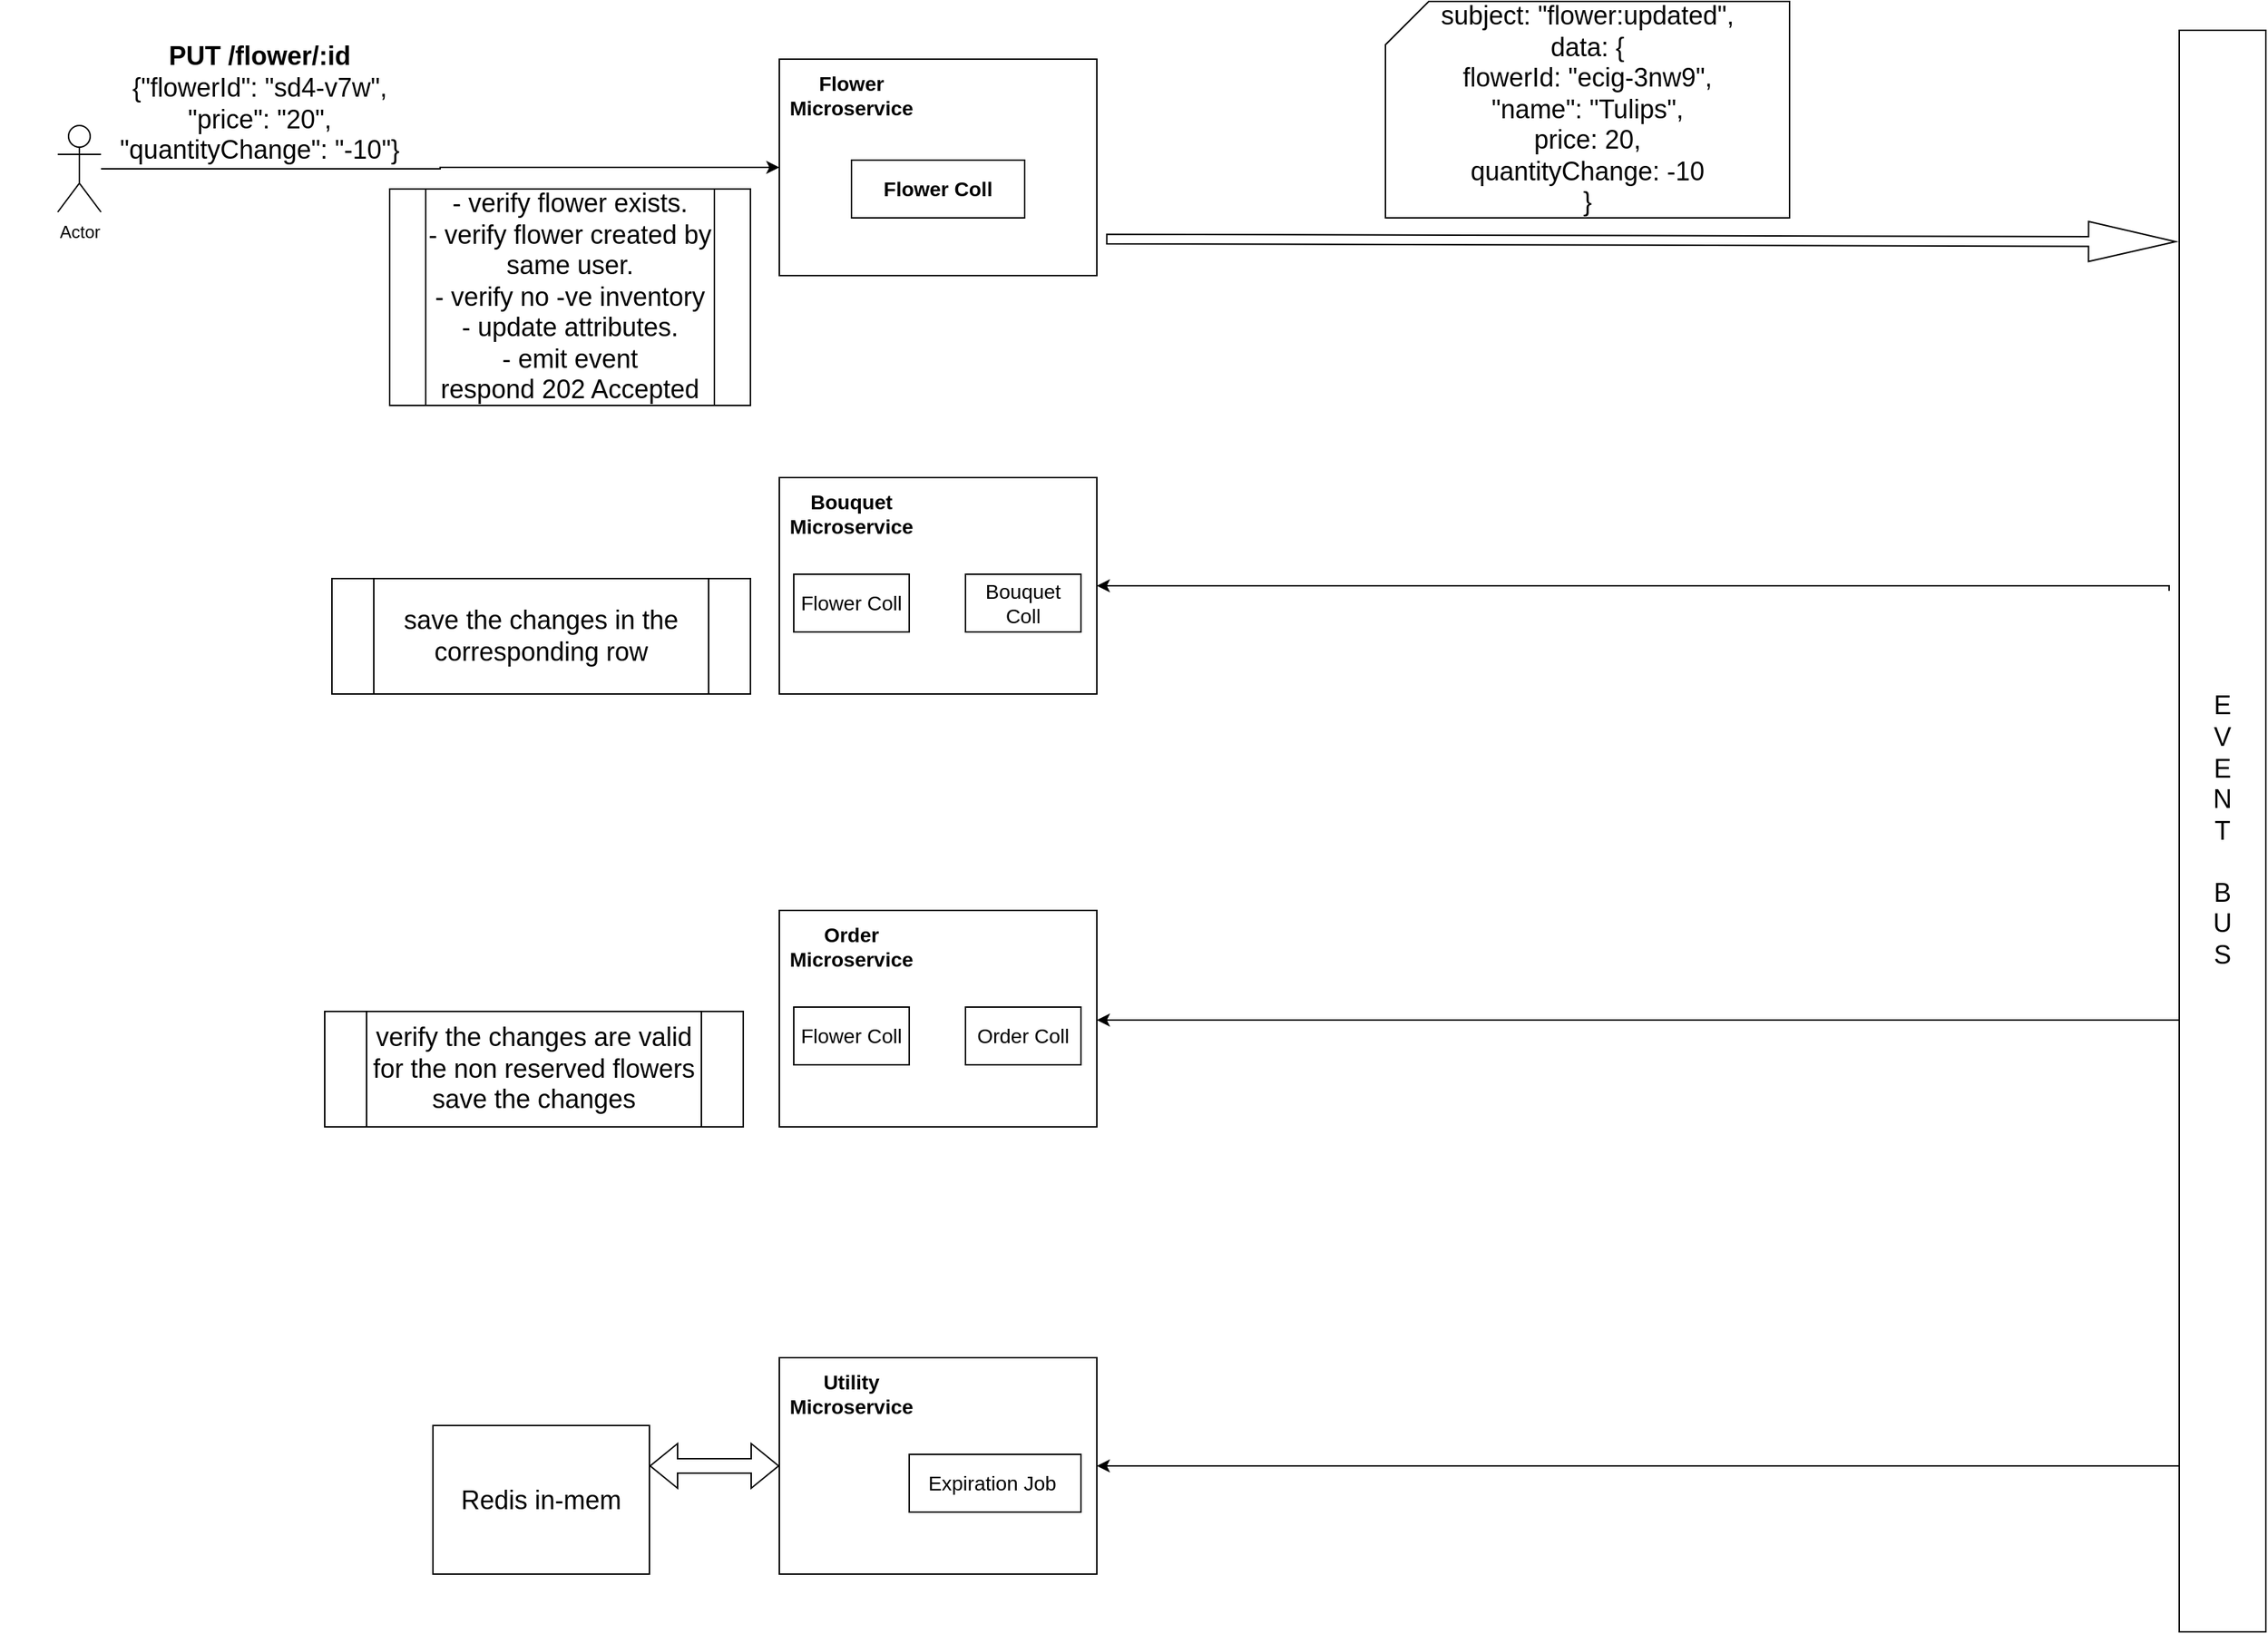 <mxfile version="19.0.3" type="device"><diagram id="z9EzCmLXQSxuZ-4Axso4" name="Page-1"><mxGraphModel dx="1577" dy="2377" grid="1" gridSize="10" guides="1" tooltips="1" connect="1" arrows="1" fold="1" page="1" pageScale="1" pageWidth="1654" pageHeight="1169" math="0" shadow="0"><root><mxCell id="0"/><mxCell id="1" parent="0"/><mxCell id="CZBQ9HR7Dfr9N-4URWu_-20" style="edgeStyle=orthogonalEdgeStyle;rounded=0;orthogonalLoop=1;jettySize=auto;html=1;entryX=0;entryY=0.5;entryDx=0;entryDy=0;fontSize=12;" parent="1" source="CZBQ9HR7Dfr9N-4URWu_-1" target="CZBQ9HR7Dfr9N-4URWu_-2" edge="1"><mxGeometry relative="1" as="geometry"/></mxCell><mxCell id="CZBQ9HR7Dfr9N-4URWu_-1" value="Actor" style="shape=umlActor;verticalLabelPosition=bottom;verticalAlign=top;html=1;outlineConnect=0;" parent="1" vertex="1"><mxGeometry x="40" y="-1074" width="30" height="60" as="geometry"/></mxCell><mxCell id="CZBQ9HR7Dfr9N-4URWu_-2" value="" style="rounded=0;whiteSpace=wrap;html=1;align=center;" parent="1" vertex="1"><mxGeometry x="540" y="-1120" width="220" height="150" as="geometry"/></mxCell><mxCell id="CZBQ9HR7Dfr9N-4URWu_-3" value="&lt;b&gt;&lt;font style=&quot;font-size: 14px;&quot;&gt;Flower Microservice&lt;/font&gt;&lt;/b&gt;" style="text;html=1;strokeColor=none;fillColor=none;align=center;verticalAlign=middle;whiteSpace=wrap;rounded=0;" parent="1" vertex="1"><mxGeometry x="560" y="-1110" width="60" height="30" as="geometry"/></mxCell><mxCell id="CZBQ9HR7Dfr9N-4URWu_-4" value="&lt;b&gt;&lt;font style=&quot;font-size: 14px;&quot;&gt;Flower Coll&lt;/font&gt;&lt;/b&gt;" style="rounded=0;whiteSpace=wrap;html=1;" parent="1" vertex="1"><mxGeometry x="590" y="-1050" width="120" height="40" as="geometry"/></mxCell><mxCell id="CZBQ9HR7Dfr9N-4URWu_-5" value="" style="rounded=0;whiteSpace=wrap;html=1;align=center;" parent="1" vertex="1"><mxGeometry x="540" y="-830" width="220" height="150" as="geometry"/></mxCell><mxCell id="CZBQ9HR7Dfr9N-4URWu_-6" value="&lt;b&gt;&lt;font style=&quot;font-size: 14px;&quot;&gt;Bouquet Microservice&lt;/font&gt;&lt;/b&gt;" style="text;html=1;strokeColor=none;fillColor=none;align=center;verticalAlign=middle;whiteSpace=wrap;rounded=0;" parent="1" vertex="1"><mxGeometry x="560" y="-820" width="60" height="30" as="geometry"/></mxCell><mxCell id="CZBQ9HR7Dfr9N-4URWu_-7" value="&lt;font style=&quot;font-size: 14px;&quot;&gt;Flower Coll&lt;/font&gt;" style="rounded=0;whiteSpace=wrap;html=1;" parent="1" vertex="1"><mxGeometry x="550" y="-763" width="80" height="40" as="geometry"/></mxCell><mxCell id="CZBQ9HR7Dfr9N-4URWu_-8" value="&lt;font style=&quot;font-size: 14px;&quot;&gt;Bouquet Coll&lt;/font&gt;" style="rounded=0;whiteSpace=wrap;html=1;" parent="1" vertex="1"><mxGeometry x="669" y="-763" width="80" height="40" as="geometry"/></mxCell><mxCell id="CZBQ9HR7Dfr9N-4URWu_-9" value="" style="rounded=0;whiteSpace=wrap;html=1;align=center;" parent="1" vertex="1"><mxGeometry x="540" y="-530" width="220" height="150" as="geometry"/></mxCell><mxCell id="CZBQ9HR7Dfr9N-4URWu_-10" value="&lt;font style=&quot;font-size: 14px;&quot;&gt;&lt;b&gt;Order&lt;br&gt;Microservice&lt;/b&gt;&lt;/font&gt;" style="text;html=1;strokeColor=none;fillColor=none;align=center;verticalAlign=middle;whiteSpace=wrap;rounded=0;" parent="1" vertex="1"><mxGeometry x="560" y="-520" width="60" height="30" as="geometry"/></mxCell><mxCell id="CZBQ9HR7Dfr9N-4URWu_-11" value="&lt;font style=&quot;font-size: 14px;&quot;&gt;Flower Coll&lt;/font&gt;" style="rounded=0;whiteSpace=wrap;html=1;" parent="1" vertex="1"><mxGeometry x="550" y="-463" width="80" height="40" as="geometry"/></mxCell><mxCell id="CZBQ9HR7Dfr9N-4URWu_-12" value="&lt;font style=&quot;font-size: 14px;&quot;&gt;Order Coll&lt;/font&gt;" style="rounded=0;whiteSpace=wrap;html=1;" parent="1" vertex="1"><mxGeometry x="669" y="-463" width="80" height="40" as="geometry"/></mxCell><mxCell id="CZBQ9HR7Dfr9N-4URWu_-13" value="" style="rounded=0;whiteSpace=wrap;html=1;align=center;" parent="1" vertex="1"><mxGeometry x="540" y="-220" width="220" height="150" as="geometry"/></mxCell><mxCell id="CZBQ9HR7Dfr9N-4URWu_-14" value="&lt;b&gt;&lt;font style=&quot;font-size: 14px;&quot;&gt;Utility&lt;br&gt;Microservice&lt;/font&gt;&lt;/b&gt;" style="text;html=1;strokeColor=none;fillColor=none;align=center;verticalAlign=middle;whiteSpace=wrap;rounded=0;" parent="1" vertex="1"><mxGeometry x="560" y="-210" width="60" height="30" as="geometry"/></mxCell><mxCell id="CZBQ9HR7Dfr9N-4URWu_-16" value="&lt;font style=&quot;font-size: 14px;&quot;&gt;Expiration Job&amp;nbsp;&lt;/font&gt;" style="rounded=0;whiteSpace=wrap;html=1;" parent="1" vertex="1"><mxGeometry x="630" y="-153" width="119" height="40" as="geometry"/></mxCell><mxCell id="CZBQ9HR7Dfr9N-4URWu_-31" style="edgeStyle=orthogonalEdgeStyle;rounded=0;orthogonalLoop=1;jettySize=auto;html=1;entryX=1;entryY=0.5;entryDx=0;entryDy=0;fontSize=18;exitX=-0.117;exitY=0.35;exitDx=0;exitDy=0;exitPerimeter=0;" parent="1" source="CZBQ9HR7Dfr9N-4URWu_-17" target="CZBQ9HR7Dfr9N-4URWu_-5" edge="1"><mxGeometry relative="1" as="geometry"><Array as="points"><mxPoint x="1503" y="-755"/></Array></mxGeometry></mxCell><mxCell id="CZBQ9HR7Dfr9N-4URWu_-33" style="edgeStyle=orthogonalEdgeStyle;rounded=0;orthogonalLoop=1;jettySize=auto;html=1;entryX=1;entryY=0.5;entryDx=0;entryDy=0;fontSize=18;" parent="1" edge="1"><mxGeometry relative="1" as="geometry"><mxPoint x="1510" y="-459.0" as="sourcePoint"/><mxPoint x="760" y="-454.0" as="targetPoint"/><Array as="points"><mxPoint x="1510" y="-454"/></Array></mxGeometry></mxCell><mxCell id="CZBQ9HR7Dfr9N-4URWu_-35" style="edgeStyle=orthogonalEdgeStyle;rounded=0;orthogonalLoop=1;jettySize=auto;html=1;entryX=1;entryY=0.5;entryDx=0;entryDy=0;fontSize=18;" parent="1" source="CZBQ9HR7Dfr9N-4URWu_-17" target="CZBQ9HR7Dfr9N-4URWu_-13" edge="1"><mxGeometry relative="1" as="geometry"><Array as="points"><mxPoint x="1330" y="-145"/><mxPoint x="1330" y="-145"/></Array></mxGeometry></mxCell><mxCell id="CZBQ9HR7Dfr9N-4URWu_-17" value="&lt;font style=&quot;font-size: 18px;&quot;&gt;E&lt;br&gt;V&lt;br&gt;E&lt;br&gt;N&lt;br&gt;T&lt;br&gt;&lt;br&gt;B&lt;br&gt;U&lt;br&gt;S&lt;/font&gt;" style="rounded=0;whiteSpace=wrap;html=1;" parent="1" vertex="1"><mxGeometry x="1510" y="-1140" width="60" height="1110" as="geometry"/></mxCell><mxCell id="CZBQ9HR7Dfr9N-4URWu_-21" value="&lt;font style=&quot;&quot;&gt;&lt;font style=&quot;font-size: 18px;&quot;&gt;&lt;b&gt;PUT /flower/:id&lt;/b&gt;&lt;br&gt;{&quot;flowerId&quot;: &quot;sd4-v7w&quot;,&lt;br&gt;&quot;price&quot;: &quot;20&quot;,&lt;br&gt;&quot;quantityChange&quot;: &quot;-10&quot;}&lt;/font&gt;&lt;br&gt;&lt;/font&gt;" style="text;html=1;strokeColor=none;fillColor=none;align=center;verticalAlign=middle;whiteSpace=wrap;rounded=0;fontSize=12;" parent="1" vertex="1"><mxGeometry y="-1104" width="360" height="30" as="geometry"/></mxCell><mxCell id="CZBQ9HR7Dfr9N-4URWu_-25" value="- verify flower exists.&lt;br&gt;- verify flower created by same user.&lt;br&gt;- verify no -ve inventory&lt;br&gt;- update attributes.&lt;br&gt;- emit event&lt;br&gt;respond 202 Accepted" style="shape=process;whiteSpace=wrap;html=1;backgroundOutline=1;fontSize=18;" parent="1" vertex="1"><mxGeometry x="270" y="-1030" width="250" height="150" as="geometry"/></mxCell><mxCell id="CZBQ9HR7Dfr9N-4URWu_-27" value="subject: &quot;flower:updated&quot;,&lt;br&gt;data: {&lt;br&gt;flowerId: &quot;ecig-3nw9&quot;,&lt;br&gt;&quot;name&quot;: &quot;Tulips&quot;,&lt;br&gt;price: 20,&lt;br&gt;quantityChange: -10&lt;br&gt;}" style="shape=card;whiteSpace=wrap;html=1;fontSize=18;" parent="1" vertex="1"><mxGeometry x="960" y="-1160" width="280" height="150" as="geometry"/></mxCell><mxCell id="CZBQ9HR7Dfr9N-4URWu_-28" value="" style="shape=flexArrow;endArrow=classic;html=1;rounded=0;fontSize=18;exitX=1.029;exitY=0.831;exitDx=0;exitDy=0;exitPerimeter=0;width=6.667;endSize=19.783;entryX=-0.033;entryY=0.132;entryDx=0;entryDy=0;entryPerimeter=0;" parent="1" source="CZBQ9HR7Dfr9N-4URWu_-2" target="CZBQ9HR7Dfr9N-4URWu_-17" edge="1"><mxGeometry width="50" height="50" relative="1" as="geometry"><mxPoint x="1040" y="-800" as="sourcePoint"/><mxPoint x="1090" y="-850" as="targetPoint"/></mxGeometry></mxCell><mxCell id="CZBQ9HR7Dfr9N-4URWu_-36" value="save the changes in the corresponding row" style="shape=process;whiteSpace=wrap;html=1;backgroundOutline=1;fontSize=18;" parent="1" vertex="1"><mxGeometry x="230" y="-760" width="290" height="80" as="geometry"/></mxCell><mxCell id="CZBQ9HR7Dfr9N-4URWu_-37" value="verify the changes are valid for the non reserved flowers&lt;br&gt;save the changes" style="shape=process;whiteSpace=wrap;html=1;backgroundOutline=1;fontSize=18;" parent="1" vertex="1"><mxGeometry x="225" y="-460" width="290" height="80" as="geometry"/></mxCell><mxCell id="CZBQ9HR7Dfr9N-4URWu_-38" value="Redis in-mem" style="rounded=0;whiteSpace=wrap;html=1;fontSize=18;" parent="1" vertex="1"><mxGeometry x="300" y="-173" width="150" height="103" as="geometry"/></mxCell><mxCell id="CZBQ9HR7Dfr9N-4URWu_-41" value="" style="shape=flexArrow;endArrow=classic;startArrow=classic;html=1;rounded=0;fontSize=18;entryX=0;entryY=0.5;entryDx=0;entryDy=0;" parent="1" target="CZBQ9HR7Dfr9N-4URWu_-13" edge="1"><mxGeometry width="100" height="100" relative="1" as="geometry"><mxPoint x="450" y="-145" as="sourcePoint"/><mxPoint x="840" y="-380" as="targetPoint"/></mxGeometry></mxCell></root></mxGraphModel></diagram></mxfile>
